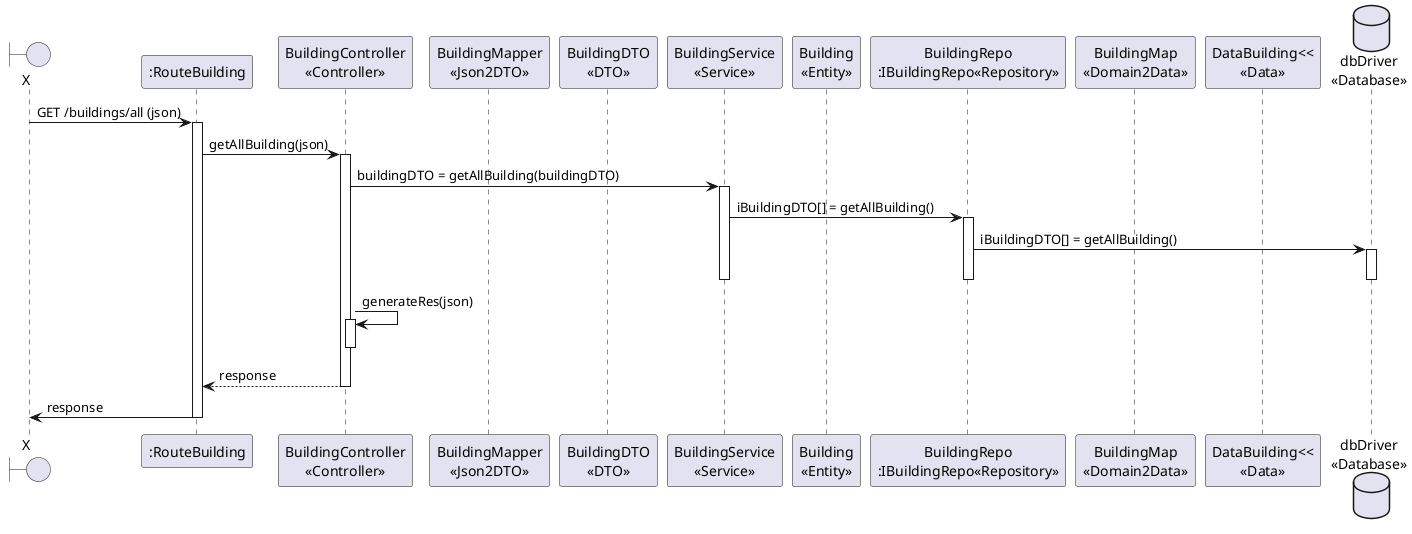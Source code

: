 @startuml
boundary X
participant ":RouteBuilding" as ROUTE
participant "BuildingController\n<<Controller>>" as CTRL
participant "BuildingMapper\n<<Json2DTO>>" as MAPPER
participant "BuildingDTO\n<<DTO>>" as DTO
participant "BuildingService\n<<Service>>" as SRV
participant "Building\n<<Entity>>" as ENTITY
participant "BuildingRepo\n:IBuildingRepo<<Repository>>" as REPO
participant "BuildingMap\n<<Domain2Data>>" as MAPPER2
participant "DataBuilding<<\n<<Data>>" as DATA
database "dbDriver\n<<Database>>" as DB

X -> ROUTE : GET /buildings/all (json)
activate ROUTE
ROUTE -> CTRL : getAllBuilding(json)
    activate CTRL


    CTRL -> SRV : buildingDTO = getAllBuilding(buildingDTO)
        activate SRV

        SRV -> REPO : iBuildingDTO[] = getAllBuilding()
            activate REPO



            REPO -> DB : iBuildingDTO[] = getAllBuilding()
                activate DB
                deactivate DB

            deactivate REPO

        deactivate SRV
    CTRL -> CTRL : generateRes(json)
        activate CTRL
        deactivate CTRL

    CTRL --> ROUTE : response
    deactivate CTRL
    ROUTE -> X : response
deactivate ROUTE

@enduml
